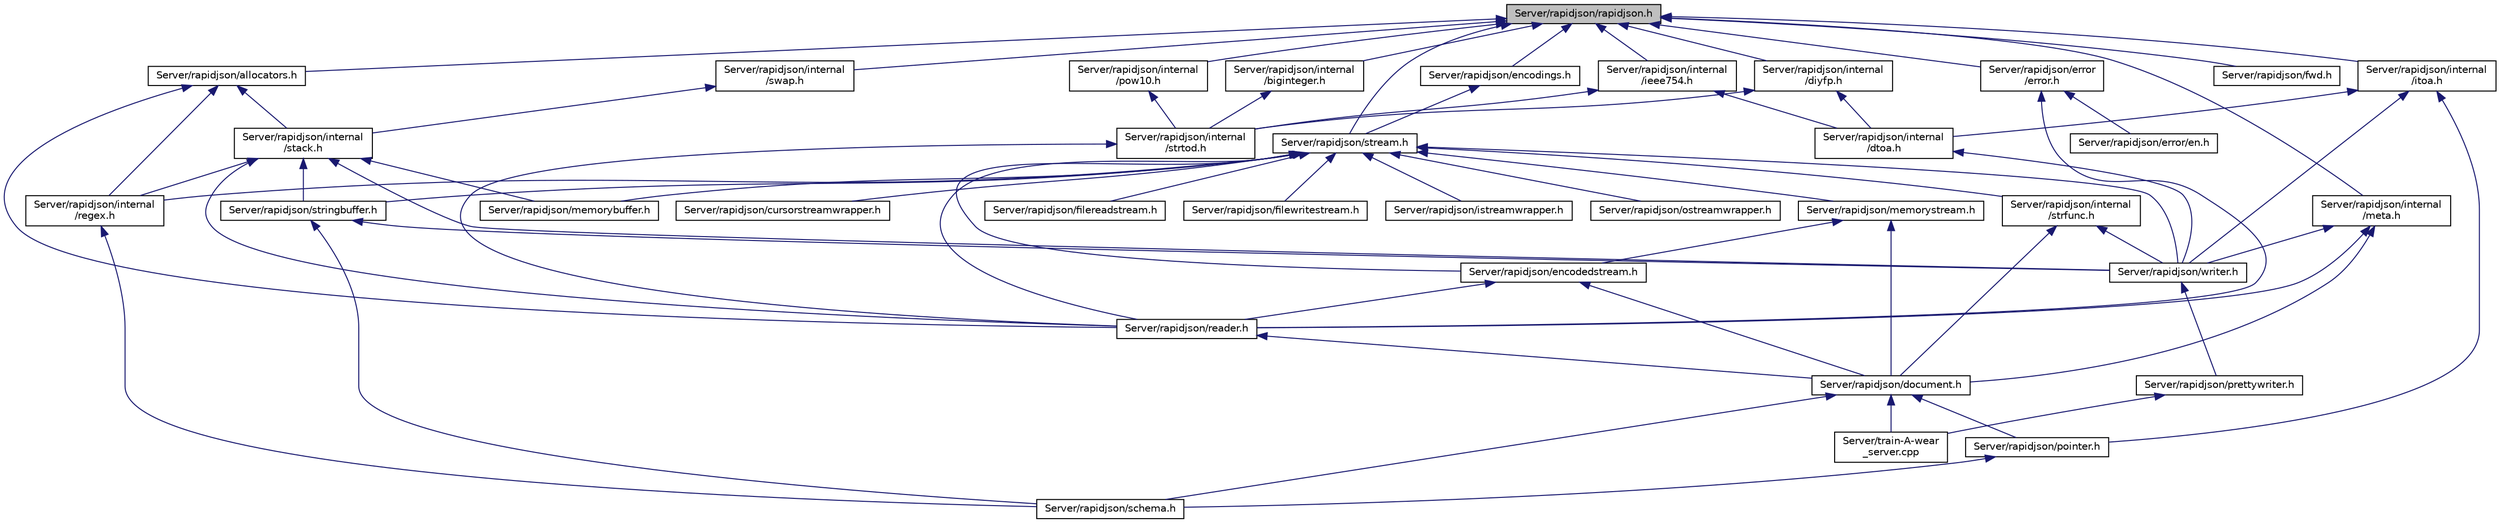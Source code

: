 digraph "Server/rapidjson/rapidjson.h"
{
 // INTERACTIVE_SVG=YES
 // LATEX_PDF_SIZE
  edge [fontname="Helvetica",fontsize="10",labelfontname="Helvetica",labelfontsize="10"];
  node [fontname="Helvetica",fontsize="10",shape=record];
  Node4 [label="Server/rapidjson/rapidjson.h",height=0.2,width=0.4,color="black", fillcolor="grey75", style="filled", fontcolor="black",tooltip="common definitions and configuration"];
  Node4 -> Node5 [dir="back",color="midnightblue",fontsize="10",style="solid",fontname="Helvetica"];
  Node5 [label="Server/rapidjson/allocators.h",height=0.2,width=0.4,color="black", fillcolor="white", style="filled",URL="$allocators_8h.html",tooltip=" "];
  Node5 -> Node6 [dir="back",color="midnightblue",fontsize="10",style="solid",fontname="Helvetica"];
  Node6 [label="Server/rapidjson/reader.h",height=0.2,width=0.4,color="black", fillcolor="white", style="filled",URL="$reader_8h.html",tooltip=" "];
  Node6 -> Node7 [dir="back",color="midnightblue",fontsize="10",style="solid",fontname="Helvetica"];
  Node7 [label="Server/rapidjson/document.h",height=0.2,width=0.4,color="black", fillcolor="white", style="filled",URL="$document_8h.html",tooltip=" "];
  Node7 -> Node8 [dir="back",color="midnightblue",fontsize="10",style="solid",fontname="Helvetica"];
  Node8 [label="Server/rapidjson/pointer.h",height=0.2,width=0.4,color="black", fillcolor="white", style="filled",URL="$pointer_8h.html",tooltip=" "];
  Node8 -> Node9 [dir="back",color="midnightblue",fontsize="10",style="solid",fontname="Helvetica"];
  Node9 [label="Server/rapidjson/schema.h",height=0.2,width=0.4,color="black", fillcolor="white", style="filled",URL="$schema_8h.html",tooltip=" "];
  Node7 -> Node9 [dir="back",color="midnightblue",fontsize="10",style="solid",fontname="Helvetica"];
  Node7 -> Node10 [dir="back",color="midnightblue",fontsize="10",style="solid",fontname="Helvetica"];
  Node10 [label="Server/train-A-wear\l_server.cpp",height=0.2,width=0.4,color="black", fillcolor="white", style="filled",URL="$train-_a-wear__server_8cpp.html",tooltip="train-A-wear server file. A UDP server that binds to port 31415 to listen for any train-A-wear active..."];
  Node5 -> Node11 [dir="back",color="midnightblue",fontsize="10",style="solid",fontname="Helvetica"];
  Node11 [label="Server/rapidjson/internal\l/stack.h",height=0.2,width=0.4,color="black", fillcolor="white", style="filled",URL="$stack_8h.html",tooltip=" "];
  Node11 -> Node6 [dir="back",color="midnightblue",fontsize="10",style="solid",fontname="Helvetica"];
  Node11 -> Node12 [dir="back",color="midnightblue",fontsize="10",style="solid",fontname="Helvetica"];
  Node12 [label="Server/rapidjson/internal\l/regex.h",height=0.2,width=0.4,color="black", fillcolor="white", style="filled",URL="$regex_8h.html",tooltip=" "];
  Node12 -> Node9 [dir="back",color="midnightblue",fontsize="10",style="solid",fontname="Helvetica"];
  Node11 -> Node13 [dir="back",color="midnightblue",fontsize="10",style="solid",fontname="Helvetica"];
  Node13 [label="Server/rapidjson/memorybuffer.h",height=0.2,width=0.4,color="black", fillcolor="white", style="filled",URL="$memorybuffer_8h.html",tooltip=" "];
  Node11 -> Node14 [dir="back",color="midnightblue",fontsize="10",style="solid",fontname="Helvetica"];
  Node14 [label="Server/rapidjson/writer.h",height=0.2,width=0.4,color="black", fillcolor="white", style="filled",URL="$writer_8h.html",tooltip=" "];
  Node14 -> Node15 [dir="back",color="midnightblue",fontsize="10",style="solid",fontname="Helvetica"];
  Node15 [label="Server/rapidjson/prettywriter.h",height=0.2,width=0.4,color="black", fillcolor="white", style="filled",URL="$prettywriter_8h.html",tooltip=" "];
  Node15 -> Node10 [dir="back",color="midnightblue",fontsize="10",style="solid",fontname="Helvetica"];
  Node11 -> Node16 [dir="back",color="midnightblue",fontsize="10",style="solid",fontname="Helvetica"];
  Node16 [label="Server/rapidjson/stringbuffer.h",height=0.2,width=0.4,color="black", fillcolor="white", style="filled",URL="$stringbuffer_8h.html",tooltip=" "];
  Node16 -> Node14 [dir="back",color="midnightblue",fontsize="10",style="solid",fontname="Helvetica"];
  Node16 -> Node9 [dir="back",color="midnightblue",fontsize="10",style="solid",fontname="Helvetica"];
  Node5 -> Node12 [dir="back",color="midnightblue",fontsize="10",style="solid",fontname="Helvetica"];
  Node4 -> Node17 [dir="back",color="midnightblue",fontsize="10",style="solid",fontname="Helvetica"];
  Node17 [label="Server/rapidjson/stream.h",height=0.2,width=0.4,color="black", fillcolor="white", style="filled",URL="$stream_8h.html",tooltip=" "];
  Node17 -> Node18 [dir="back",color="midnightblue",fontsize="10",style="solid",fontname="Helvetica"];
  Node18 [label="Server/rapidjson/cursorstreamwrapper.h",height=0.2,width=0.4,color="black", fillcolor="white", style="filled",URL="$cursorstreamwrapper_8h.html",tooltip=" "];
  Node17 -> Node6 [dir="back",color="midnightblue",fontsize="10",style="solid",fontname="Helvetica"];
  Node17 -> Node19 [dir="back",color="midnightblue",fontsize="10",style="solid",fontname="Helvetica"];
  Node19 [label="Server/rapidjson/encodedstream.h",height=0.2,width=0.4,color="black", fillcolor="white", style="filled",URL="$encodedstream_8h.html",tooltip=" "];
  Node19 -> Node6 [dir="back",color="midnightblue",fontsize="10",style="solid",fontname="Helvetica"];
  Node19 -> Node7 [dir="back",color="midnightblue",fontsize="10",style="solid",fontname="Helvetica"];
  Node17 -> Node20 [dir="back",color="midnightblue",fontsize="10",style="solid",fontname="Helvetica"];
  Node20 [label="Server/rapidjson/memorystream.h",height=0.2,width=0.4,color="black", fillcolor="white", style="filled",URL="$memorystream_8h.html",tooltip=" "];
  Node20 -> Node19 [dir="back",color="midnightblue",fontsize="10",style="solid",fontname="Helvetica"];
  Node20 -> Node7 [dir="back",color="midnightblue",fontsize="10",style="solid",fontname="Helvetica"];
  Node17 -> Node21 [dir="back",color="midnightblue",fontsize="10",style="solid",fontname="Helvetica"];
  Node21 [label="Server/rapidjson/internal\l/strfunc.h",height=0.2,width=0.4,color="black", fillcolor="white", style="filled",URL="$strfunc_8h.html",tooltip=" "];
  Node21 -> Node7 [dir="back",color="midnightblue",fontsize="10",style="solid",fontname="Helvetica"];
  Node21 -> Node14 [dir="back",color="midnightblue",fontsize="10",style="solid",fontname="Helvetica"];
  Node17 -> Node22 [dir="back",color="midnightblue",fontsize="10",style="solid",fontname="Helvetica"];
  Node22 [label="Server/rapidjson/filereadstream.h",height=0.2,width=0.4,color="black", fillcolor="white", style="filled",URL="$filereadstream_8h.html",tooltip=" "];
  Node17 -> Node23 [dir="back",color="midnightblue",fontsize="10",style="solid",fontname="Helvetica"];
  Node23 [label="Server/rapidjson/filewritestream.h",height=0.2,width=0.4,color="black", fillcolor="white", style="filled",URL="$filewritestream_8h.html",tooltip=" "];
  Node17 -> Node12 [dir="back",color="midnightblue",fontsize="10",style="solid",fontname="Helvetica"];
  Node17 -> Node24 [dir="back",color="midnightblue",fontsize="10",style="solid",fontname="Helvetica"];
  Node24 [label="Server/rapidjson/istreamwrapper.h",height=0.2,width=0.4,color="black", fillcolor="white", style="filled",URL="$istreamwrapper_8h.html",tooltip=" "];
  Node17 -> Node13 [dir="back",color="midnightblue",fontsize="10",style="solid",fontname="Helvetica"];
  Node17 -> Node25 [dir="back",color="midnightblue",fontsize="10",style="solid",fontname="Helvetica"];
  Node25 [label="Server/rapidjson/ostreamwrapper.h",height=0.2,width=0.4,color="black", fillcolor="white", style="filled",URL="$ostreamwrapper_8h.html",tooltip=" "];
  Node17 -> Node14 [dir="back",color="midnightblue",fontsize="10",style="solid",fontname="Helvetica"];
  Node17 -> Node16 [dir="back",color="midnightblue",fontsize="10",style="solid",fontname="Helvetica"];
  Node4 -> Node26 [dir="back",color="midnightblue",fontsize="10",style="solid",fontname="Helvetica"];
  Node26 [label="Server/rapidjson/encodings.h",height=0.2,width=0.4,color="black", fillcolor="white", style="filled",URL="$encodings_8h.html",tooltip=" "];
  Node26 -> Node17 [dir="back",color="midnightblue",fontsize="10",style="solid",fontname="Helvetica"];
  Node4 -> Node27 [dir="back",color="midnightblue",fontsize="10",style="solid",fontname="Helvetica"];
  Node27 [label="Server/rapidjson/internal\l/meta.h",height=0.2,width=0.4,color="black", fillcolor="white", style="filled",URL="$meta_8h.html",tooltip=" "];
  Node27 -> Node6 [dir="back",color="midnightblue",fontsize="10",style="solid",fontname="Helvetica"];
  Node27 -> Node7 [dir="back",color="midnightblue",fontsize="10",style="solid",fontname="Helvetica"];
  Node27 -> Node14 [dir="back",color="midnightblue",fontsize="10",style="solid",fontname="Helvetica"];
  Node4 -> Node28 [dir="back",color="midnightblue",fontsize="10",style="solid",fontname="Helvetica"];
  Node28 [label="Server/rapidjson/internal\l/swap.h",height=0.2,width=0.4,color="black", fillcolor="white", style="filled",URL="$swap_8h.html",tooltip=" "];
  Node28 -> Node11 [dir="back",color="midnightblue",fontsize="10",style="solid",fontname="Helvetica"];
  Node4 -> Node29 [dir="back",color="midnightblue",fontsize="10",style="solid",fontname="Helvetica"];
  Node29 [label="Server/rapidjson/internal\l/ieee754.h",height=0.2,width=0.4,color="black", fillcolor="white", style="filled",URL="$ieee754_8h.html",tooltip=" "];
  Node29 -> Node30 [dir="back",color="midnightblue",fontsize="10",style="solid",fontname="Helvetica"];
  Node30 [label="Server/rapidjson/internal\l/strtod.h",height=0.2,width=0.4,color="black", fillcolor="white", style="filled",URL="$strtod_8h.html",tooltip=" "];
  Node30 -> Node6 [dir="back",color="midnightblue",fontsize="10",style="solid",fontname="Helvetica"];
  Node29 -> Node31 [dir="back",color="midnightblue",fontsize="10",style="solid",fontname="Helvetica"];
  Node31 [label="Server/rapidjson/internal\l/dtoa.h",height=0.2,width=0.4,color="black", fillcolor="white", style="filled",URL="$dtoa_8h.html",tooltip=" "];
  Node31 -> Node14 [dir="back",color="midnightblue",fontsize="10",style="solid",fontname="Helvetica"];
  Node4 -> Node32 [dir="back",color="midnightblue",fontsize="10",style="solid",fontname="Helvetica"];
  Node32 [label="Server/rapidjson/internal\l/biginteger.h",height=0.2,width=0.4,color="black", fillcolor="white", style="filled",URL="$biginteger_8h.html",tooltip=" "];
  Node32 -> Node30 [dir="back",color="midnightblue",fontsize="10",style="solid",fontname="Helvetica"];
  Node4 -> Node33 [dir="back",color="midnightblue",fontsize="10",style="solid",fontname="Helvetica"];
  Node33 [label="Server/rapidjson/internal\l/diyfp.h",height=0.2,width=0.4,color="black", fillcolor="white", style="filled",URL="$diyfp_8h.html",tooltip=" "];
  Node33 -> Node30 [dir="back",color="midnightblue",fontsize="10",style="solid",fontname="Helvetica"];
  Node33 -> Node31 [dir="back",color="midnightblue",fontsize="10",style="solid",fontname="Helvetica"];
  Node4 -> Node34 [dir="back",color="midnightblue",fontsize="10",style="solid",fontname="Helvetica"];
  Node34 [label="Server/rapidjson/internal\l/pow10.h",height=0.2,width=0.4,color="black", fillcolor="white", style="filled",URL="$pow10_8h.html",tooltip=" "];
  Node34 -> Node30 [dir="back",color="midnightblue",fontsize="10",style="solid",fontname="Helvetica"];
  Node4 -> Node35 [dir="back",color="midnightblue",fontsize="10",style="solid",fontname="Helvetica"];
  Node35 [label="Server/rapidjson/error\l/error.h",height=0.2,width=0.4,color="black", fillcolor="white", style="filled",URL="$error_8h.html",tooltip=" "];
  Node35 -> Node6 [dir="back",color="midnightblue",fontsize="10",style="solid",fontname="Helvetica"];
  Node35 -> Node36 [dir="back",color="midnightblue",fontsize="10",style="solid",fontname="Helvetica"];
  Node36 [label="Server/rapidjson/error/en.h",height=0.2,width=0.4,color="black", fillcolor="white", style="filled",URL="$en_8h.html",tooltip=" "];
  Node4 -> Node37 [dir="back",color="midnightblue",fontsize="10",style="solid",fontname="Helvetica"];
  Node37 [label="Server/rapidjson/fwd.h",height=0.2,width=0.4,color="black", fillcolor="white", style="filled",URL="$fwd_8h.html",tooltip=" "];
  Node4 -> Node38 [dir="back",color="midnightblue",fontsize="10",style="solid",fontname="Helvetica"];
  Node38 [label="Server/rapidjson/internal\l/itoa.h",height=0.2,width=0.4,color="black", fillcolor="white", style="filled",URL="$itoa_8h.html",tooltip=" "];
  Node38 -> Node31 [dir="back",color="midnightblue",fontsize="10",style="solid",fontname="Helvetica"];
  Node38 -> Node8 [dir="back",color="midnightblue",fontsize="10",style="solid",fontname="Helvetica"];
  Node38 -> Node14 [dir="back",color="midnightblue",fontsize="10",style="solid",fontname="Helvetica"];
}
